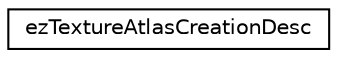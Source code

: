 digraph "Graphical Class Hierarchy"
{
 // LATEX_PDF_SIZE
  edge [fontname="Helvetica",fontsize="10",labelfontname="Helvetica",labelfontsize="10"];
  node [fontname="Helvetica",fontsize="10",shape=record];
  rankdir="LR";
  Node0 [label="ezTextureAtlasCreationDesc",height=0.2,width=0.4,color="black", fillcolor="white", style="filled",URL="$d4/d27/structez_texture_atlas_creation_desc.htm",tooltip=" "];
}
